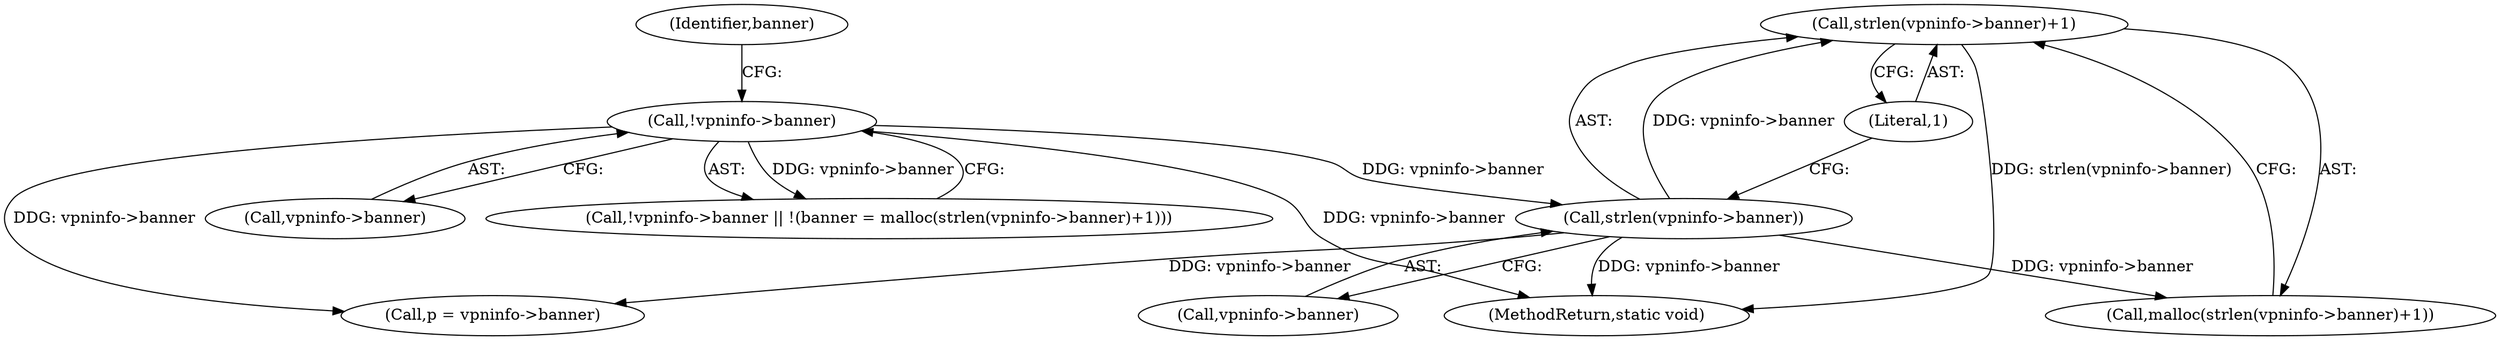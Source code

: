 digraph "0_infradead_14cae65318d3ef1f7d449e463b72b6934e82f1c2@API" {
"1000116" [label="(Call,strlen(vpninfo->banner)+1)"];
"1000117" [label="(Call,strlen(vpninfo->banner))"];
"1000108" [label="(Call,!vpninfo->banner)"];
"1000108" [label="(Call,!vpninfo->banner)"];
"1000121" [label="(Literal,1)"];
"1000115" [label="(Call,malloc(strlen(vpninfo->banner)+1))"];
"1000191" [label="(MethodReturn,static void)"];
"1000116" [label="(Call,strlen(vpninfo->banner)+1)"];
"1000109" [label="(Call,vpninfo->banner)"];
"1000126" [label="(Call,p = vpninfo->banner)"];
"1000114" [label="(Identifier,banner)"];
"1000118" [label="(Call,vpninfo->banner)"];
"1000117" [label="(Call,strlen(vpninfo->banner))"];
"1000107" [label="(Call,!vpninfo->banner || !(banner = malloc(strlen(vpninfo->banner)+1)))"];
"1000116" -> "1000115"  [label="AST: "];
"1000116" -> "1000121"  [label="CFG: "];
"1000117" -> "1000116"  [label="AST: "];
"1000121" -> "1000116"  [label="AST: "];
"1000115" -> "1000116"  [label="CFG: "];
"1000116" -> "1000191"  [label="DDG: strlen(vpninfo->banner)"];
"1000117" -> "1000116"  [label="DDG: vpninfo->banner"];
"1000117" -> "1000118"  [label="CFG: "];
"1000118" -> "1000117"  [label="AST: "];
"1000121" -> "1000117"  [label="CFG: "];
"1000117" -> "1000191"  [label="DDG: vpninfo->banner"];
"1000117" -> "1000115"  [label="DDG: vpninfo->banner"];
"1000108" -> "1000117"  [label="DDG: vpninfo->banner"];
"1000117" -> "1000126"  [label="DDG: vpninfo->banner"];
"1000108" -> "1000107"  [label="AST: "];
"1000108" -> "1000109"  [label="CFG: "];
"1000109" -> "1000108"  [label="AST: "];
"1000114" -> "1000108"  [label="CFG: "];
"1000107" -> "1000108"  [label="CFG: "];
"1000108" -> "1000191"  [label="DDG: vpninfo->banner"];
"1000108" -> "1000107"  [label="DDG: vpninfo->banner"];
"1000108" -> "1000126"  [label="DDG: vpninfo->banner"];
}
